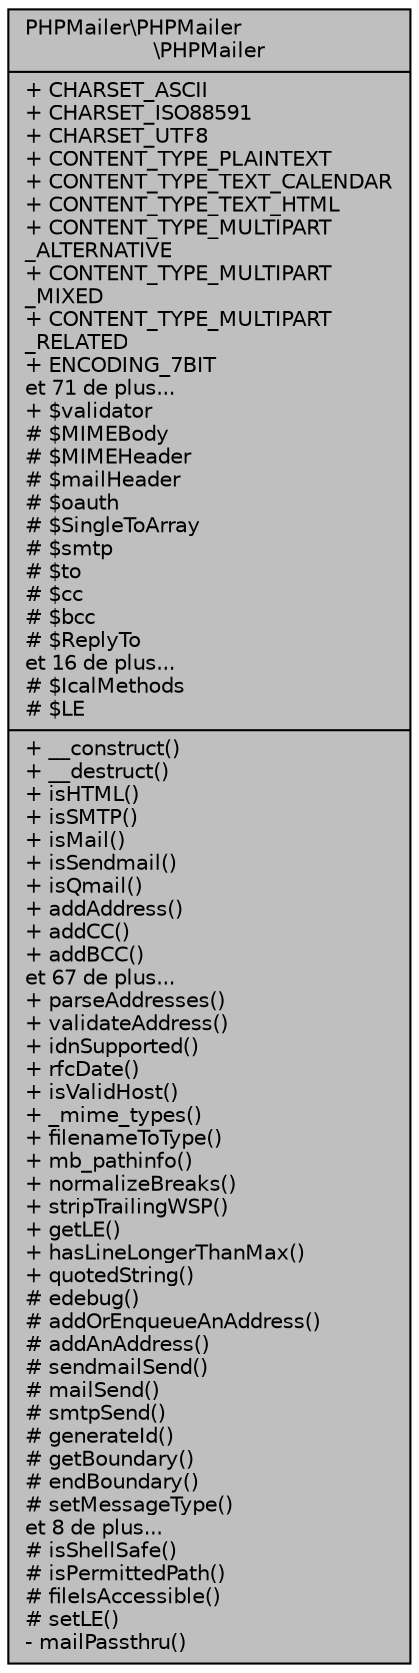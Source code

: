 digraph "PHPMailer\PHPMailer\PHPMailer"
{
 // LATEX_PDF_SIZE
  edge [fontname="Helvetica",fontsize="10",labelfontname="Helvetica",labelfontsize="10"];
  node [fontname="Helvetica",fontsize="10",shape=record];
  Node1 [label="{PHPMailer\\PHPMailer\l\\PHPMailer\n|+ CHARSET_ASCII\l+ CHARSET_ISO88591\l+ CHARSET_UTF8\l+ CONTENT_TYPE_PLAINTEXT\l+ CONTENT_TYPE_TEXT_CALENDAR\l+ CONTENT_TYPE_TEXT_HTML\l+ CONTENT_TYPE_MULTIPART\l_ALTERNATIVE\l+ CONTENT_TYPE_MULTIPART\l_MIXED\l+ CONTENT_TYPE_MULTIPART\l_RELATED\l+ ENCODING_7BIT\let 71 de plus...\l+ $validator\l# $MIMEBody\l# $MIMEHeader\l# $mailHeader\l# $oauth\l# $SingleToArray\l# $smtp\l# $to\l# $cc\l# $bcc\l# $ReplyTo\let 16 de plus...\l# $IcalMethods\l# $LE\l|+ __construct()\l+ __destruct()\l+ isHTML()\l+ isSMTP()\l+ isMail()\l+ isSendmail()\l+ isQmail()\l+ addAddress()\l+ addCC()\l+ addBCC()\let 67 de plus...\l+ parseAddresses()\l+ validateAddress()\l+ idnSupported()\l+ rfcDate()\l+ isValidHost()\l+ _mime_types()\l+ filenameToType()\l+ mb_pathinfo()\l+ normalizeBreaks()\l+ stripTrailingWSP()\l+ getLE()\l+ hasLineLongerThanMax()\l+ quotedString()\l# edebug()\l# addOrEnqueueAnAddress()\l# addAnAddress()\l# sendmailSend()\l# mailSend()\l# smtpSend()\l# generateId()\l# getBoundary()\l# endBoundary()\l# setMessageType()\let 8 de plus...\l# isShellSafe()\l# isPermittedPath()\l# fileIsAccessible()\l# setLE()\l- mailPassthru()\l}",height=0.2,width=0.4,color="black", fillcolor="grey75", style="filled", fontcolor="black",tooltip=" "];
}
